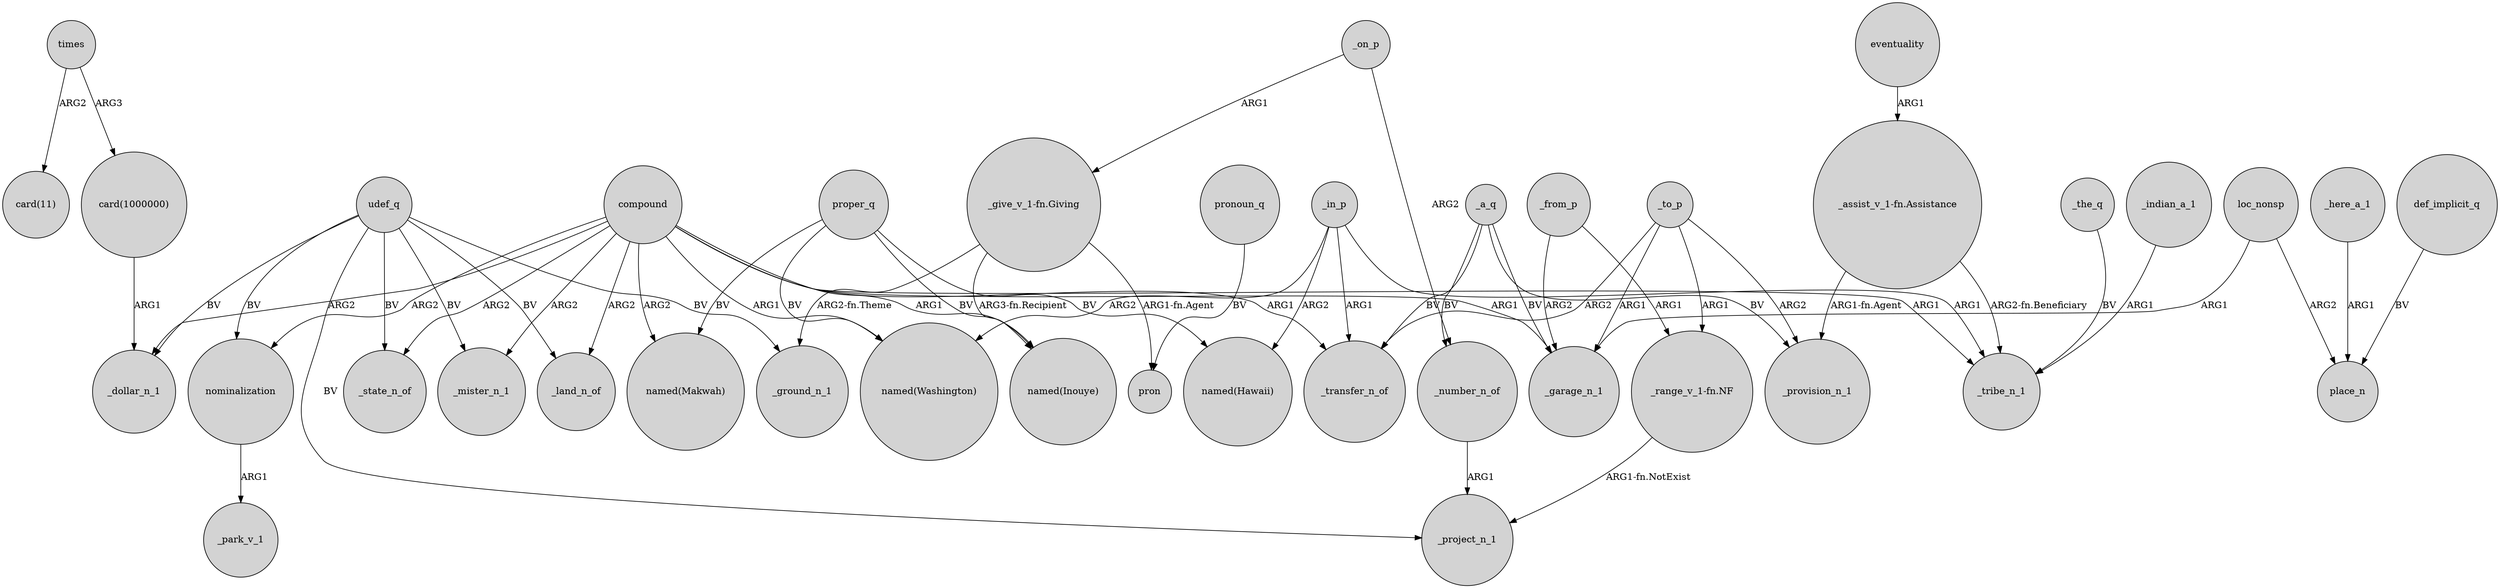 digraph {
	node [shape=circle style=filled]
	_a_q -> _garage_n_1 [label=BV]
	"card(1000000)" -> _dollar_n_1 [label=ARG1]
	_in_p -> "named(Hawaii)" [label=ARG2]
	_here_a_1 -> place_n [label=ARG1]
	_a_q -> _number_n_of [label=BV]
	_from_p -> _garage_n_1 [label=ARG2]
	_the_q -> _tribe_n_1 [label=BV]
	"_range_v_1-fn.NF" -> _project_n_1 [label="ARG1-fn.NotExist"]
	udef_q -> _ground_n_1 [label=BV]
	udef_q -> _project_n_1 [label=BV]
	proper_q -> "named(Hawaii)" [label=BV]
	udef_q -> _state_n_of [label=BV]
	compound -> _mister_n_1 [label=ARG2]
	_in_p -> _transfer_n_of [label=ARG1]
	nominalization -> _park_v_1 [label=ARG1]
	"_assist_v_1-fn.Assistance" -> _tribe_n_1 [label="ARG2-fn.Beneficiary"]
	_number_n_of -> _project_n_1 [label=ARG1]
	"_give_v_1-fn.Giving" -> _ground_n_1 [label="ARG2-fn.Theme"]
	udef_q -> _mister_n_1 [label=BV]
	_on_p -> _number_n_of [label=ARG2]
	_indian_a_1 -> _tribe_n_1 [label=ARG1]
	compound -> _state_n_of [label=ARG2]
	compound -> nominalization [label=ARG2]
	def_implicit_q -> place_n [label=BV]
	_to_p -> "_range_v_1-fn.NF" [label=ARG1]
	proper_q -> "named(Inouye)" [label=BV]
	udef_q -> _land_n_of [label=BV]
	eventuality -> "_assist_v_1-fn.Assistance" [label=ARG1]
	proper_q -> "named(Makwah)" [label=BV]
	compound -> "named(Inouye)" [label=ARG1]
	"_give_v_1-fn.Giving" -> pron [label="ARG1-fn.Agent"]
	_to_p -> _transfer_n_of [label=ARG2]
	compound -> "named(Makwah)" [label=ARG2]
	_in_p -> _tribe_n_1 [label=ARG1]
	proper_q -> "named(Washington)" [label=BV]
	pronoun_q -> pron [label=BV]
	"_give_v_1-fn.Giving" -> "named(Inouye)" [label="ARG3-fn.Recipient"]
	compound -> _land_n_of [label=ARG2]
	times -> "card(1000000)" [label=ARG3]
	compound -> _garage_n_1 [label=ARG1]
	_to_p -> _garage_n_1 [label=ARG1]
	compound -> _transfer_n_of [label=ARG1]
	_a_q -> _transfer_n_of [label=BV]
	compound -> _tribe_n_1 [label=ARG1]
	udef_q -> nominalization [label=BV]
	compound -> "named(Washington)" [label=ARG1]
	loc_nonsp -> place_n [label=ARG2]
	_to_p -> _provision_n_1 [label=ARG2]
	_in_p -> "named(Washington)" [label=ARG2]
	_on_p -> "_give_v_1-fn.Giving" [label=ARG1]
	compound -> _dollar_n_1 [label=ARG2]
	_from_p -> "_range_v_1-fn.NF" [label=ARG1]
	loc_nonsp -> _garage_n_1 [label=ARG1]
	_a_q -> _provision_n_1 [label=BV]
	"_assist_v_1-fn.Assistance" -> _provision_n_1 [label="ARG1-fn.Agent"]
	udef_q -> _dollar_n_1 [label=BV]
	times -> "card(11)" [label=ARG2]
}

